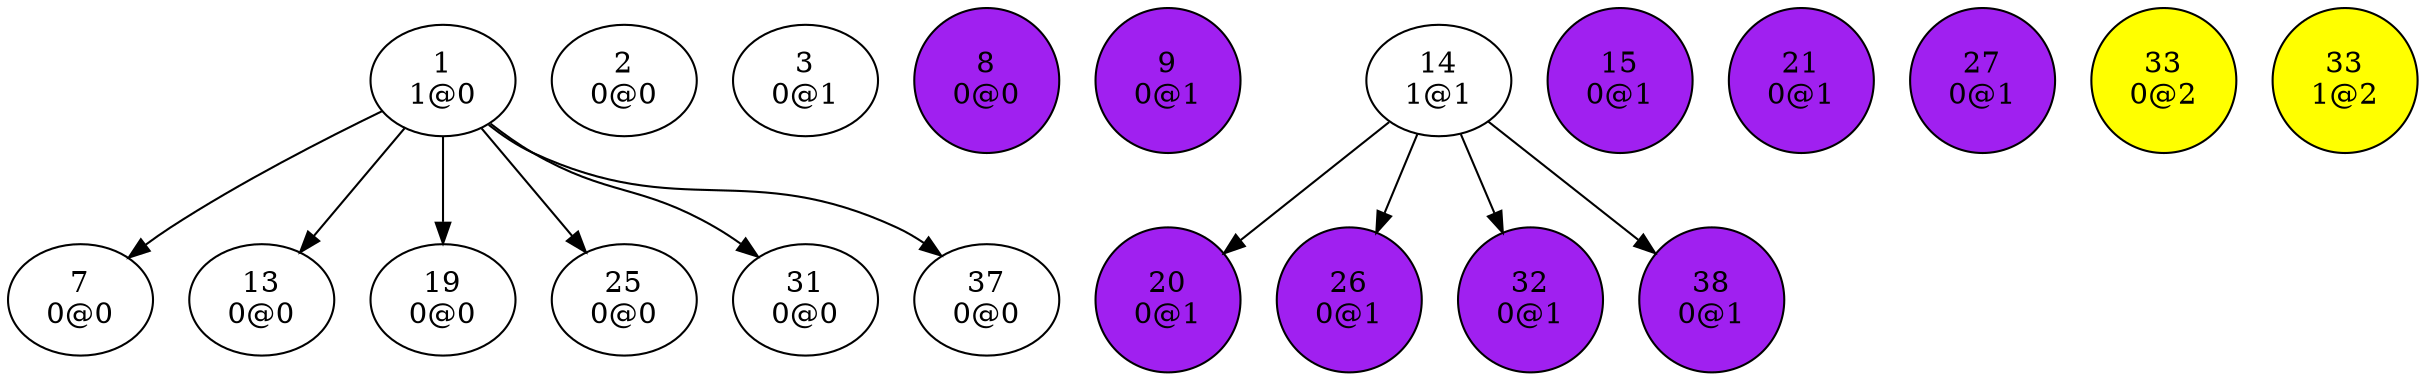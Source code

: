 digraph {
"1
1@0"->"7
0@0";
"1
1@0"->"13
0@0";
"1
1@0"->"19
0@0";
"1
1@0"->"25
0@0";
"1
1@0"->"31
0@0";
"1
1@0"->"37
0@0";
"2
0@0";
"3
0@1";
"7
0@0";
"8
0@0";
"9
0@1";
"13
0@0";
"14
1@1"->"20
0@1";
"14
1@1"->"26
0@1";
"14
1@1"->"32
0@1";
"14
1@1"->"38
0@1";
"15
0@1";
"19
0@0";
"20
0@1";
"21
0@1";
"25
0@0";
"26
0@1";
"27
0@1";
"31
0@0";
"32
0@1";
"33
0@2";
"33
1@2";
"37
0@0";
"38
0@1";
"8
0@0"[shape=circle, style=filled, fillcolor=purple];
"9
0@1"[shape=circle, style=filled, fillcolor=purple];
"15
0@1"[shape=circle, style=filled, fillcolor=purple];
"20
0@1"[shape=circle, style=filled, fillcolor=purple];
"21
0@1"[shape=circle, style=filled, fillcolor=purple];
"26
0@1"[shape=circle, style=filled, fillcolor=purple];
"27
0@1"[shape=circle, style=filled, fillcolor=purple];
"32
0@1"[shape=circle, style=filled, fillcolor=purple];
"33
0@2"[shape=circle, style=filled, fillcolor=yellow];
"33
1@2"[shape=circle, style=filled, fillcolor=yellow];
"38
0@1"[shape=circle, style=filled, fillcolor=purple];
}